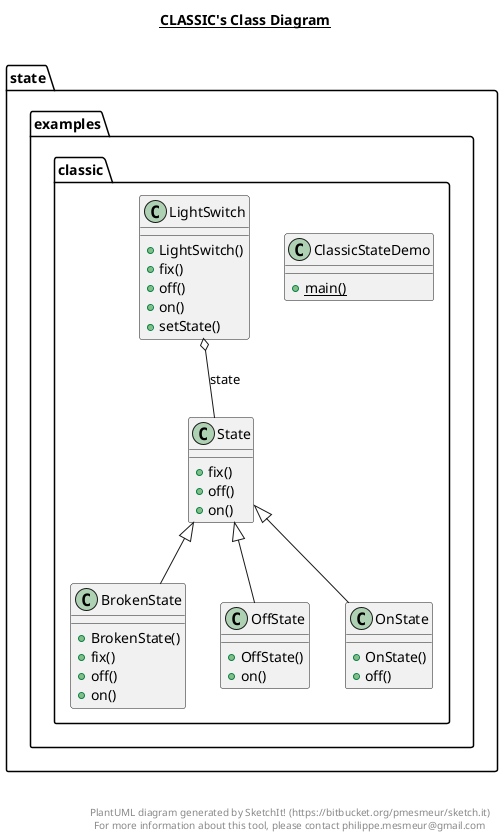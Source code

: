 @startuml

title __CLASSIC's Class Diagram__\n

  namespace state.examples.classic {
    class state.examples.classic.BrokenState {
        + BrokenState()
        + fix()
        + off()
        + on()
    }
  }
  

  namespace state.examples.classic {
    class state.examples.classic.ClassicStateDemo {
        {static} + main()
    }
  }
  

  namespace state.examples.classic {
    class state.examples.classic.LightSwitch {
        + LightSwitch()
        + fix()
        + off()
        + on()
        + setState()
    }
  }
  

  namespace state.examples.classic {
    class state.examples.classic.OffState {
        + OffState()
        + on()
    }
  }
  

  namespace state.examples.classic {
    class state.examples.classic.OnState {
        + OnState()
        + off()
    }
  }
  

  namespace state.examples.classic {
    class state.examples.classic.State {
        + fix()
        + off()
        + on()
    }
  }
  

  state.examples.classic.BrokenState -up-|> state.examples.classic.State
  state.examples.classic.LightSwitch o-- state.examples.classic.State : state
  state.examples.classic.OffState -up-|> state.examples.classic.State
  state.examples.classic.OnState -up-|> state.examples.classic.State


right footer


PlantUML diagram generated by SketchIt! (https://bitbucket.org/pmesmeur/sketch.it)
For more information about this tool, please contact philippe.mesmeur@gmail.com
endfooter

@enduml
